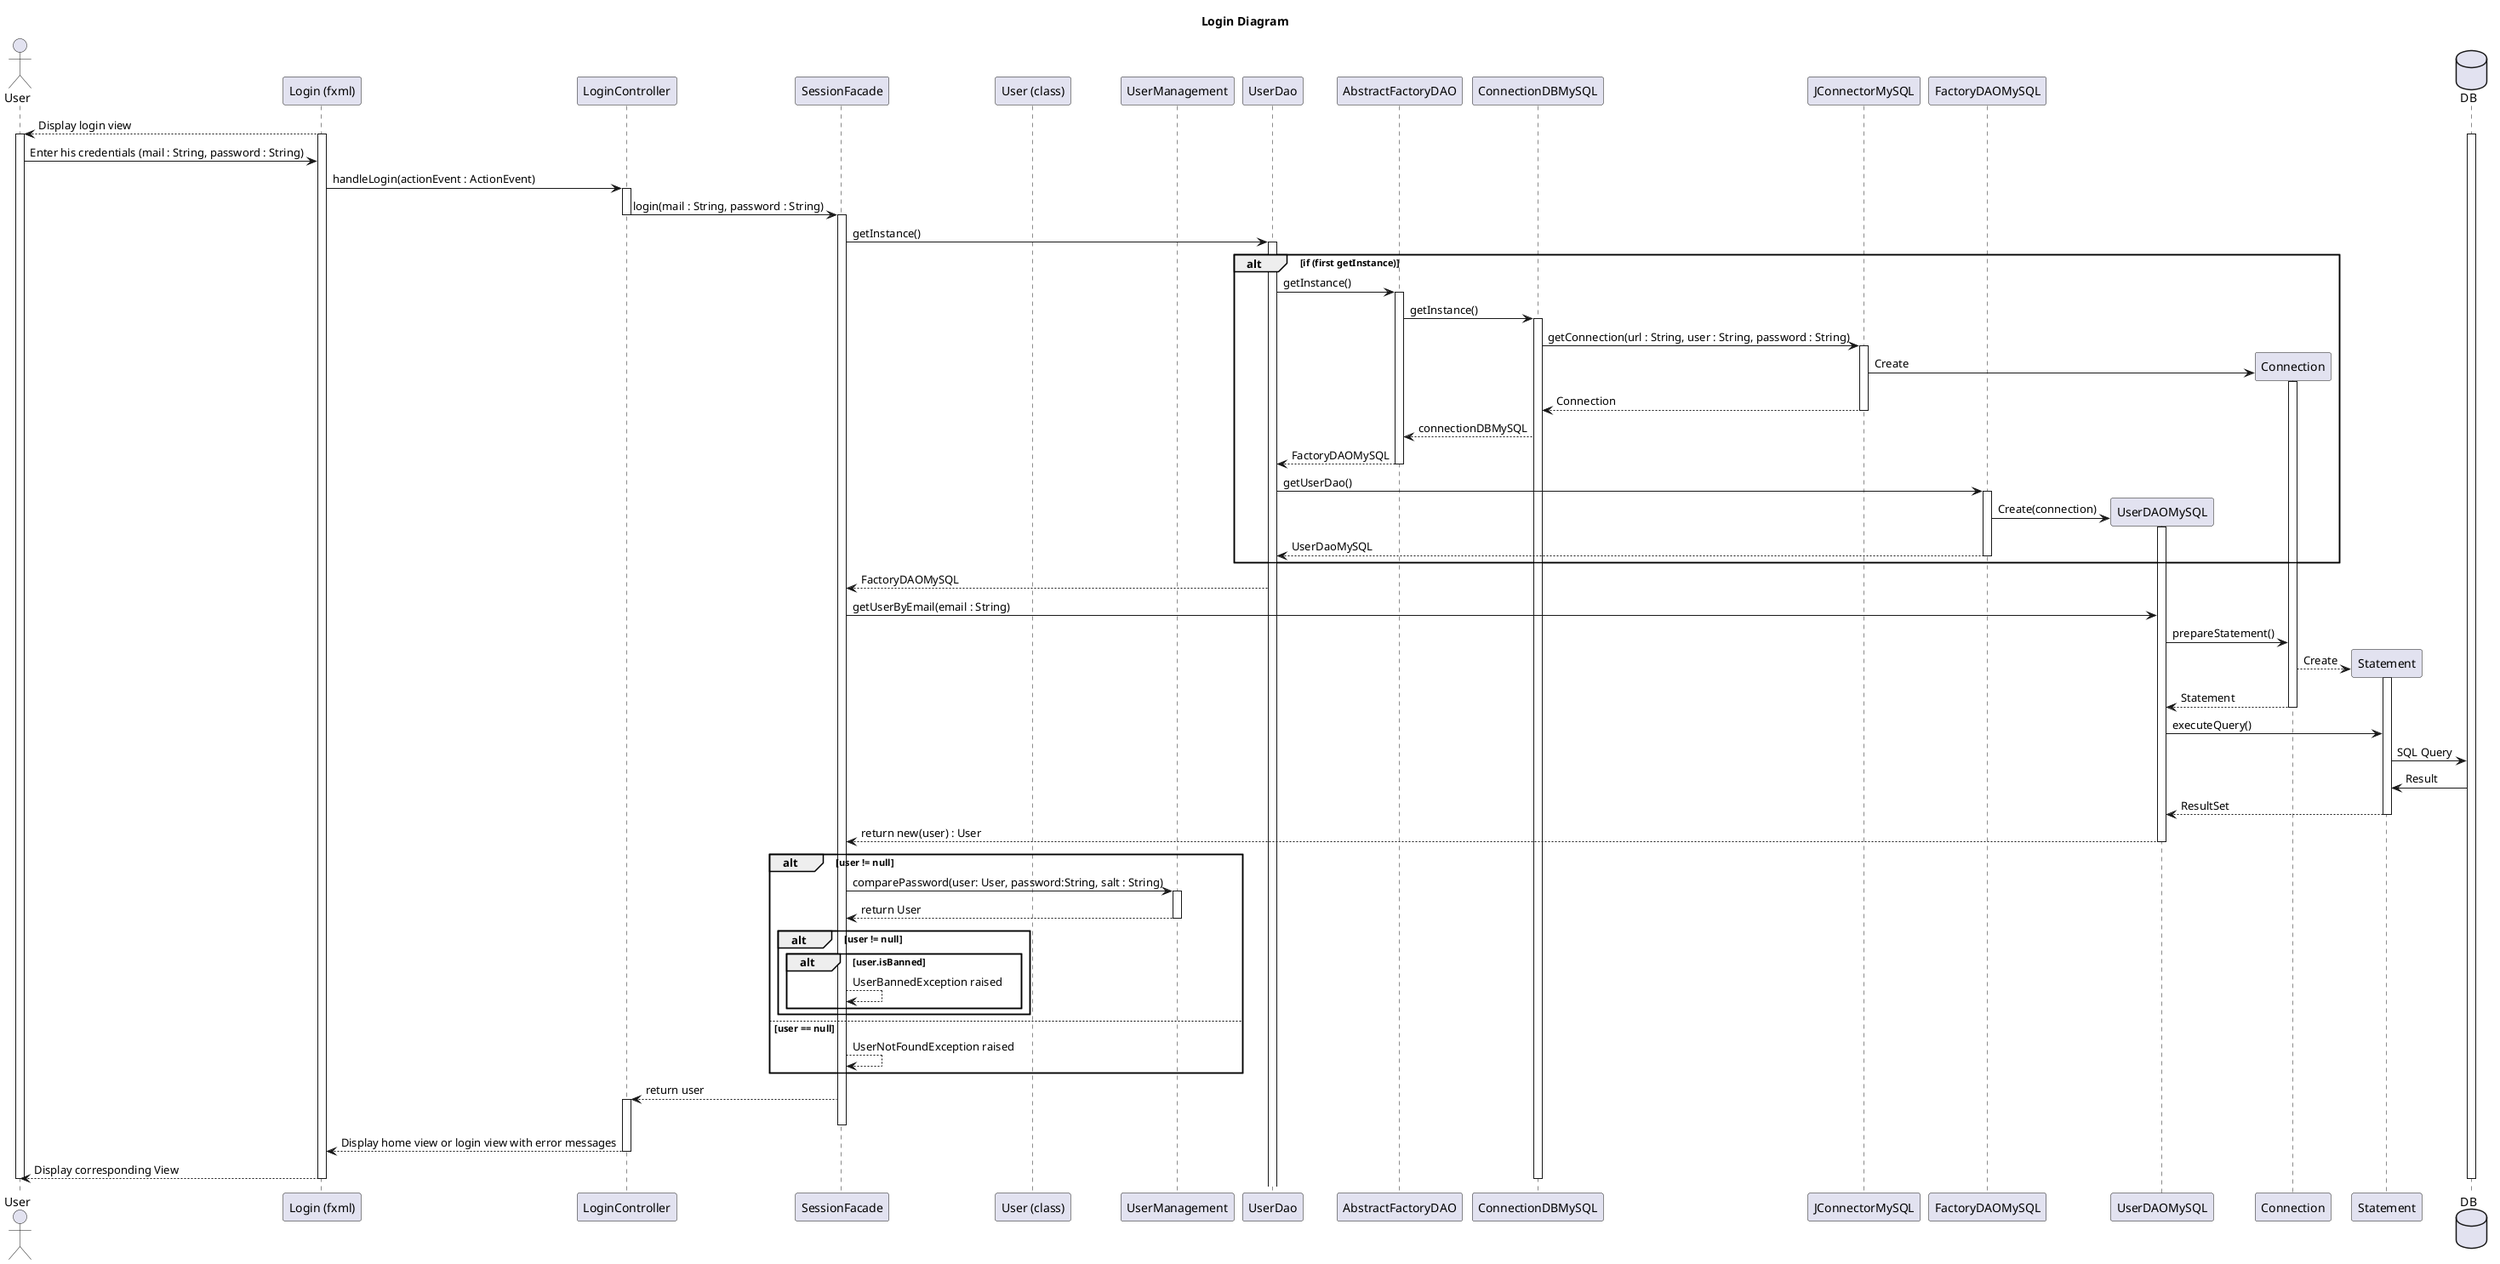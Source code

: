 @startuml
title Login Diagram

actor User
participant "Login (fxml)"
participant LoginController
participant SessionFacade
participant "User (class)"
participant UserManagement
participant UserDao
participant AbstractFactoryDAO
participant ConnectionDBMySQL
participant JConnectorMySQL
participant FactoryDAOMySQL
participant UserDAOMySQL
participant Connection
participant Statement
database DB


"Login (fxml)"-->User: Display login view

activate "Login (fxml)"
activate User
activate DB


User->"Login (fxml)":Enter his credentials (mail : String, password : String)

"Login (fxml)"->LoginController: handleLogin(actionEvent : ActionEvent)

activate LoginController

LoginController->SessionFacade:login(mail : String, password : String)

deactivate LoginController

activate SessionFacade

SessionFacade->UserDao:getInstance()

alt if (first getInstance)
    activate UserDao
    UserDao -> AbstractFactoryDAO : getInstance()
    activate AbstractFactoryDAO

        AbstractFactoryDAO -> ConnectionDBMySQL : getInstance()

        activate ConnectionDBMySQL


        ConnectionDBMySQL->JConnectorMySQL: getConnection(url : String, user : String, password : String)

        activate JConnectorMySQL

        JConnectorMySQL -> Connection **: Create

        activate Connection
        JConnectorMySQL-->ConnectionDBMySQL: Connection

        deactivate JConnectorMySQL
        AbstractFactoryDAO <-- ConnectionDBMySQL : connectionDBMySQL
    AbstractFactoryDAO --> UserDao : FactoryDAOMySQL
    deactivate AbstractFactoryDAO

    UserDao -> FactoryDAOMySQL : getUserDao()
    activate FactoryDAOMySQL
    FactoryDAOMySQL -> UserDAOMySQL **:Create(connection)
    activate UserDAOMySQL
    FactoryDAOMySQL --> UserDao : UserDaoMySQL

    deactivate FactoryDAOMySQL
end

activate AbstractFactoryDAO



UserDao --> SessionFacade : FactoryDAOMySQL
deactivate AbstractFactoryDAO


deactivate FactoryDAOMySQL

SessionFacade->UserDAOMySQL: getUserByEmail(email : String)

UserDAOMySQL->Connection: prepareStatement()

Connection-->Statement **: Create

activate Statement

Connection-->UserDAOMySQL: Statement

deactivate Connection

UserDAOMySQL->Statement:executeQuery()

Statement->DB: SQL Query

DB->Statement:Result

Statement-->UserDAOMySQL: ResultSet

deactivate Statement

UserDAOMySQL-->SessionFacade: return new(user) : User
alt user != null

    deactivate UserDAOMySQL
    SessionFacade->UserManagement: comparePassword(user: User, password:String, salt : String)
    activate UserManagement
    UserManagement -->SessionFacade: return User
    deactivate UserManagement
    alt user != null
        alt user.isBanned
            SessionFacade -->SessionFacade: UserBannedException raised
        end
    end


else user == null
        SessionFacade -->SessionFacade: UserNotFoundException raised
end

SessionFacade-->LoginController : return user
activate LoginController

deactivate SessionFacade

LoginController-->"Login (fxml)": Display home view or login view with error messages

deactivate LoginController

"Login (fxml)"-->User: Display corresponding View
deactivate "Login (fxml)"
deactivate DB
deactivate UserManagement
deactivate User
deactivate ConnectionDBMySQL

@enduml